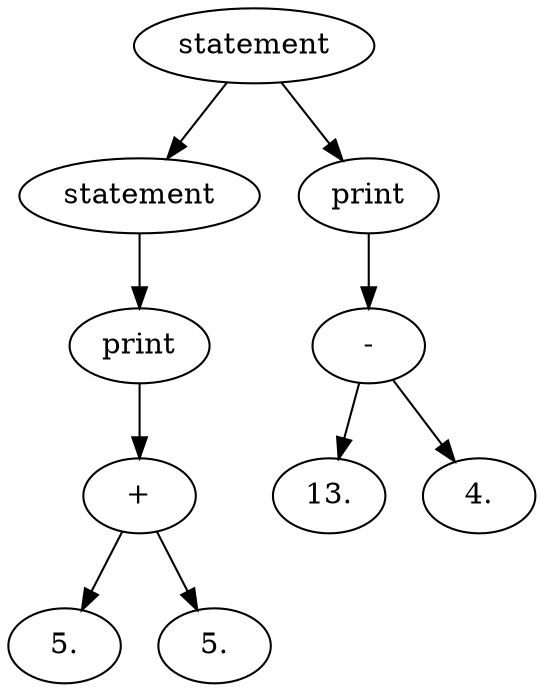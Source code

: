 digraph G {
A00783460 [label = "statement"];
A00783460 -> A00782368;
A00783460 -> A00783508;
A00782368 [label = "statement"];
A00782368 -> A00783438;
A00783438 [label = "print"];
A00783438 -> A00783420;
A00783420 [label = "+"];
A00783420 -> A00782398;
A00783420 -> A007823C0;
A00782398 [label = "5."];
A007823C0 [label = "5."];
A00783508 [label = "print"];
A00783508 -> A007834E0;
A007834E0 [label = "-"];
A007834E0 -> A00783490;
A007834E0 -> A007834B8;
A00783490 [label = "13."];
A007834B8 [label = "4."];
}
